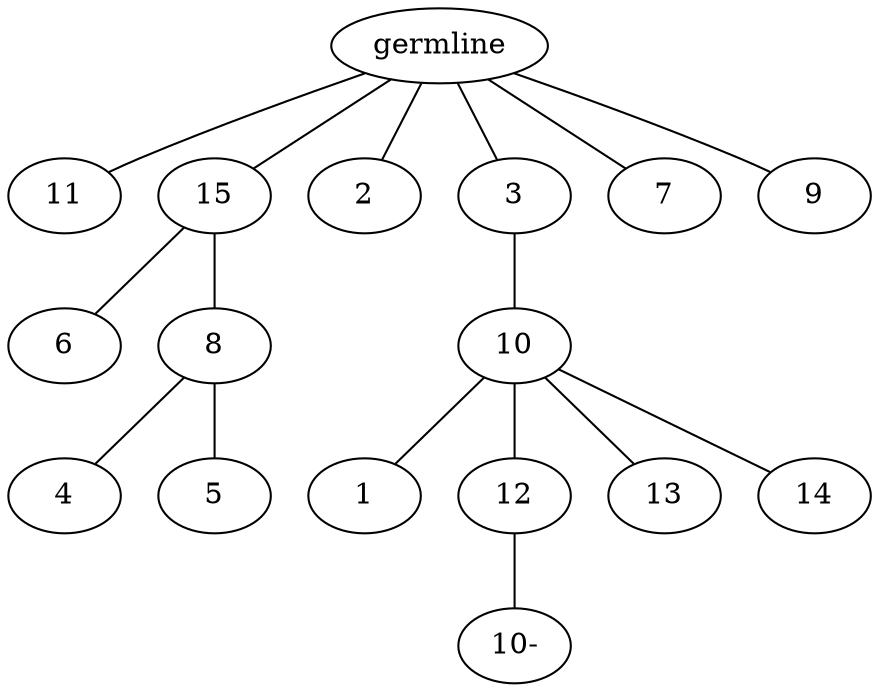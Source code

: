graph tree {
    "140280580959728" [label="germline"];
    "140280581356320" [label="11"];
    "140280581354928" [label="15"];
    "140280581354880" [label="6"];
    "140280581354400" [label="8"];
    "140280581355168" [label="4"];
    "140280581356896" [label="5"];
    "140280581256816" [label="2"];
    "140280581269776" [label="3"];
    "140280581356752" [label="10"];
    "140280581354496" [label="1"];
    "140280581357520" [label="12"];
    "140280581268384" [label="10-"];
    "140280581286256" [label="13"];
    "140280581286880" [label="14"];
    "140280580956848" [label="7"];
    "140280581268576" [label="9"];
    "140280580959728" -- "140280581356320";
    "140280580959728" -- "140280581354928";
    "140280580959728" -- "140280581256816";
    "140280580959728" -- "140280581269776";
    "140280580959728" -- "140280580956848";
    "140280580959728" -- "140280581268576";
    "140280581354928" -- "140280581354880";
    "140280581354928" -- "140280581354400";
    "140280581354400" -- "140280581355168";
    "140280581354400" -- "140280581356896";
    "140280581269776" -- "140280581356752";
    "140280581356752" -- "140280581354496";
    "140280581356752" -- "140280581357520";
    "140280581356752" -- "140280581286256";
    "140280581356752" -- "140280581286880";
    "140280581357520" -- "140280581268384";
}
